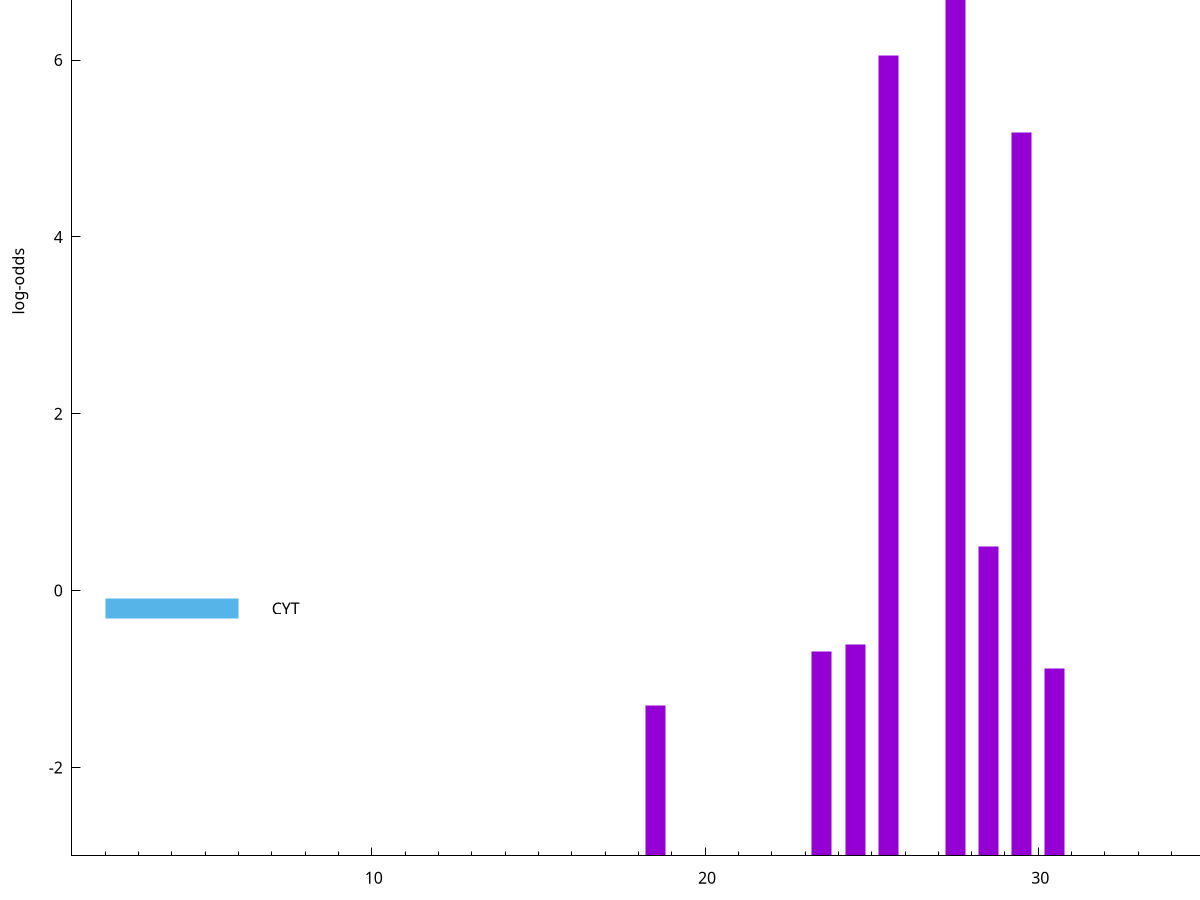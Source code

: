 set title "LipoP predictions for SRR5666402.gff"
set size 2., 1.4
set xrange [1:70] 
set mxtics 10
set yrange [-3:10]
set y2range [0:13]
set ylabel "log-odds"
set term postscript eps color solid "Helvetica" 30
set output "SRR5666402.gff4.eps"
set arrow from 2,7.97226 to 6,7.97226 nohead lt 1 lw 20
set label "SpI" at 7,7.97226
set arrow from 2,-0.200913 to 6,-0.200913 nohead lt 3 lw 20
set label "CYT" at 7,-0.200913
set arrow from 2,7.97226 to 6,7.97226 nohead lt 1 lw 20
set label "SpI" at 7,7.97226
# NOTE: The scores below are the log-odds scores with the threshold
# NOTE: subtracted (a hack to make gnuplot make the histogram all
# NOTE: look nice).
plot "-" axes x1y2 title "" with impulses lt 1 lw 20
27.500000 10.176700
25.500000 9.052140
29.500000 8.176430
28.500000 3.503397
24.500000 2.393413
23.500000 2.315817
30.500000 2.113679
18.500000 1.702850
e
exit
